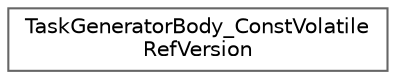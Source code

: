 digraph "类继承关系图"
{
 // LATEX_PDF_SIZE
  bgcolor="transparent";
  edge [fontname=Helvetica,fontsize=10,labelfontname=Helvetica,labelfontsize=10];
  node [fontname=Helvetica,fontsize=10,shape=box,height=0.2,width=0.4];
  rankdir="LR";
  Node0 [id="Node000000",label="TaskGeneratorBody_ConstVolatile\lRefVersion",height=0.2,width=0.4,color="grey40", fillcolor="white", style="filled",URL="$class_task_generator_body___const_volatile_ref_version.html",tooltip=" "];
}
